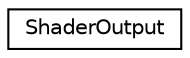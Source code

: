 digraph G
{
  edge [fontname="Helvetica",fontsize="10",labelfontname="Helvetica",labelfontsize="10"];
  node [fontname="Helvetica",fontsize="10",shape=record];
  rankdir=LR;
  Node1 [label="ShaderOutput",height=0.2,width=0.4,color="black", fillcolor="white", style="filled",URL="$d1/d7e/classShaderOutput.html"];
}
